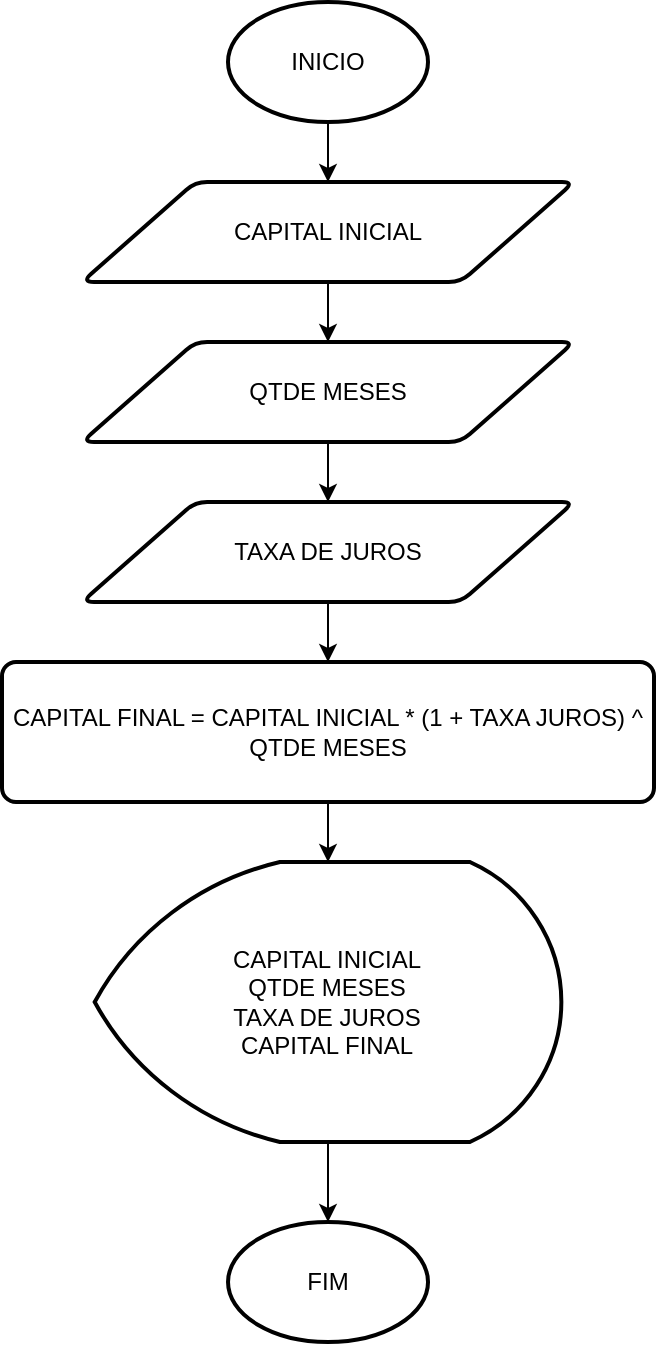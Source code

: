 <mxfile version="26.0.2">
  <diagram name="Página-1" id="Oyl8D6pi0hk_yfDhhcek">
    <mxGraphModel dx="1173" dy="579" grid="1" gridSize="10" guides="1" tooltips="1" connect="1" arrows="1" fold="1" page="1" pageScale="1" pageWidth="827" pageHeight="1169" math="0" shadow="0">
      <root>
        <mxCell id="0" />
        <mxCell id="1" parent="0" />
        <mxCell id="3jviczn-Z3p1iTKgFSk4-8" style="edgeStyle=orthogonalEdgeStyle;rounded=0;orthogonalLoop=1;jettySize=auto;html=1;exitX=0.5;exitY=1;exitDx=0;exitDy=0;exitPerimeter=0;entryX=0.5;entryY=0;entryDx=0;entryDy=0;" edge="1" parent="1" source="3jviczn-Z3p1iTKgFSk4-1" target="3jviczn-Z3p1iTKgFSk4-3">
          <mxGeometry relative="1" as="geometry" />
        </mxCell>
        <mxCell id="3jviczn-Z3p1iTKgFSk4-1" value="&lt;font style=&quot;vertical-align: inherit;&quot;&gt;&lt;font style=&quot;vertical-align: inherit;&quot;&gt;INICIO&lt;/font&gt;&lt;/font&gt;" style="strokeWidth=2;html=1;shape=mxgraph.flowchart.start_1;whiteSpace=wrap;" vertex="1" parent="1">
          <mxGeometry x="364" y="20" width="100" height="60" as="geometry" />
        </mxCell>
        <mxCell id="3jviczn-Z3p1iTKgFSk4-2" value="&lt;font style=&quot;vertical-align: inherit;&quot;&gt;&lt;font style=&quot;vertical-align: inherit;&quot;&gt;FIM&lt;/font&gt;&lt;/font&gt;" style="strokeWidth=2;html=1;shape=mxgraph.flowchart.start_1;whiteSpace=wrap;" vertex="1" parent="1">
          <mxGeometry x="364.01" y="630" width="100" height="60" as="geometry" />
        </mxCell>
        <mxCell id="3jviczn-Z3p1iTKgFSk4-9" style="edgeStyle=orthogonalEdgeStyle;rounded=0;orthogonalLoop=1;jettySize=auto;html=1;exitX=0.5;exitY=1;exitDx=0;exitDy=0;" edge="1" parent="1" source="3jviczn-Z3p1iTKgFSk4-3" target="3jviczn-Z3p1iTKgFSk4-4">
          <mxGeometry relative="1" as="geometry" />
        </mxCell>
        <mxCell id="3jviczn-Z3p1iTKgFSk4-3" value="&lt;font style=&quot;vertical-align: inherit;&quot;&gt;&lt;font style=&quot;vertical-align: inherit;&quot;&gt;CAPITAL INICIAL&lt;/font&gt;&lt;/font&gt;" style="shape=parallelogram;html=1;strokeWidth=2;perimeter=parallelogramPerimeter;whiteSpace=wrap;rounded=1;arcSize=12;size=0.23;" vertex="1" parent="1">
          <mxGeometry x="291" y="110" width="246" height="50" as="geometry" />
        </mxCell>
        <mxCell id="3jviczn-Z3p1iTKgFSk4-10" style="edgeStyle=orthogonalEdgeStyle;rounded=0;orthogonalLoop=1;jettySize=auto;html=1;exitX=0.5;exitY=1;exitDx=0;exitDy=0;entryX=0.5;entryY=0;entryDx=0;entryDy=0;" edge="1" parent="1" source="3jviczn-Z3p1iTKgFSk4-4" target="3jviczn-Z3p1iTKgFSk4-5">
          <mxGeometry relative="1" as="geometry" />
        </mxCell>
        <mxCell id="3jviczn-Z3p1iTKgFSk4-4" value="&lt;font style=&quot;vertical-align: inherit;&quot;&gt;&lt;font style=&quot;vertical-align: inherit;&quot;&gt;&lt;font style=&quot;vertical-align: inherit;&quot;&gt;&lt;font style=&quot;vertical-align: inherit;&quot;&gt;QTDE MESES&lt;/font&gt;&lt;/font&gt;&lt;/font&gt;&lt;/font&gt;" style="shape=parallelogram;html=1;strokeWidth=2;perimeter=parallelogramPerimeter;whiteSpace=wrap;rounded=1;arcSize=12;size=0.23;" vertex="1" parent="1">
          <mxGeometry x="291" y="190" width="246" height="50" as="geometry" />
        </mxCell>
        <mxCell id="3jviczn-Z3p1iTKgFSk4-11" style="edgeStyle=orthogonalEdgeStyle;rounded=0;orthogonalLoop=1;jettySize=auto;html=1;exitX=0.5;exitY=1;exitDx=0;exitDy=0;entryX=0.5;entryY=0;entryDx=0;entryDy=0;" edge="1" parent="1" source="3jviczn-Z3p1iTKgFSk4-5" target="3jviczn-Z3p1iTKgFSk4-6">
          <mxGeometry relative="1" as="geometry" />
        </mxCell>
        <mxCell id="3jviczn-Z3p1iTKgFSk4-5" value="&lt;font style=&quot;vertical-align: inherit;&quot;&gt;&lt;font style=&quot;vertical-align: inherit;&quot;&gt;&lt;font style=&quot;vertical-align: inherit;&quot;&gt;&lt;font style=&quot;vertical-align: inherit;&quot;&gt;&lt;font style=&quot;vertical-align: inherit;&quot;&gt;&lt;font style=&quot;vertical-align: inherit;&quot;&gt;TAXA DE JUROS&lt;/font&gt;&lt;/font&gt;&lt;/font&gt;&lt;/font&gt;&lt;/font&gt;&lt;/font&gt;" style="shape=parallelogram;html=1;strokeWidth=2;perimeter=parallelogramPerimeter;whiteSpace=wrap;rounded=1;arcSize=12;size=0.23;" vertex="1" parent="1">
          <mxGeometry x="291" y="270" width="246" height="50" as="geometry" />
        </mxCell>
        <mxCell id="3jviczn-Z3p1iTKgFSk4-6" value="&lt;font style=&quot;vertical-align: inherit;&quot;&gt;&lt;font style=&quot;vertical-align: inherit;&quot;&gt;CAPITAL FINAL = CAPITAL INICIAL * (1 + TAXA JUROS) ^ QTDE MESES&lt;/font&gt;&lt;/font&gt;" style="rounded=1;whiteSpace=wrap;html=1;absoluteArcSize=1;arcSize=14;strokeWidth=2;" vertex="1" parent="1">
          <mxGeometry x="251" y="350" width="326" height="70" as="geometry" />
        </mxCell>
        <mxCell id="3jviczn-Z3p1iTKgFSk4-13" style="edgeStyle=orthogonalEdgeStyle;rounded=0;orthogonalLoop=1;jettySize=auto;html=1;exitX=0.5;exitY=1;exitDx=0;exitDy=0;exitPerimeter=0;" edge="1" parent="1" source="3jviczn-Z3p1iTKgFSk4-7" target="3jviczn-Z3p1iTKgFSk4-2">
          <mxGeometry relative="1" as="geometry" />
        </mxCell>
        <mxCell id="3jviczn-Z3p1iTKgFSk4-7" value="&lt;font style=&quot;vertical-align: inherit;&quot;&gt;&lt;font style=&quot;vertical-align: inherit;&quot;&gt;&lt;font style=&quot;vertical-align: inherit;&quot;&gt;&lt;font style=&quot;vertical-align: inherit;&quot;&gt;CAPITAL INICIAL&lt;/font&gt;&lt;/font&gt;&lt;/font&gt;&lt;/font&gt;&lt;div&gt;&lt;font style=&quot;vertical-align: inherit;&quot;&gt;&lt;font style=&quot;vertical-align: inherit;&quot;&gt;QTDE MESES&lt;/font&gt;&lt;/font&gt;&lt;/div&gt;&lt;div&gt;&lt;font style=&quot;vertical-align: inherit;&quot;&gt;&lt;font style=&quot;vertical-align: inherit;&quot;&gt;TAXA DE JUROS&lt;/font&gt;&lt;/font&gt;&lt;/div&gt;&lt;div&gt;&lt;font style=&quot;vertical-align: inherit;&quot;&gt;&lt;font style=&quot;vertical-align: inherit;&quot;&gt;&lt;font style=&quot;vertical-align: inherit;&quot;&gt;&lt;font style=&quot;vertical-align: inherit;&quot;&gt;CAPITAL FINAL&lt;/font&gt;&lt;/font&gt;&lt;/font&gt;&lt;/font&gt;&lt;/div&gt;" style="strokeWidth=2;html=1;shape=mxgraph.flowchart.display;whiteSpace=wrap;" vertex="1" parent="1">
          <mxGeometry x="297.34" y="450" width="233.33" height="140" as="geometry" />
        </mxCell>
        <mxCell id="3jviczn-Z3p1iTKgFSk4-12" style="edgeStyle=orthogonalEdgeStyle;rounded=0;orthogonalLoop=1;jettySize=auto;html=1;exitX=0.5;exitY=1;exitDx=0;exitDy=0;entryX=0.5;entryY=0;entryDx=0;entryDy=0;entryPerimeter=0;" edge="1" parent="1" source="3jviczn-Z3p1iTKgFSk4-6" target="3jviczn-Z3p1iTKgFSk4-7">
          <mxGeometry relative="1" as="geometry" />
        </mxCell>
      </root>
    </mxGraphModel>
  </diagram>
</mxfile>
